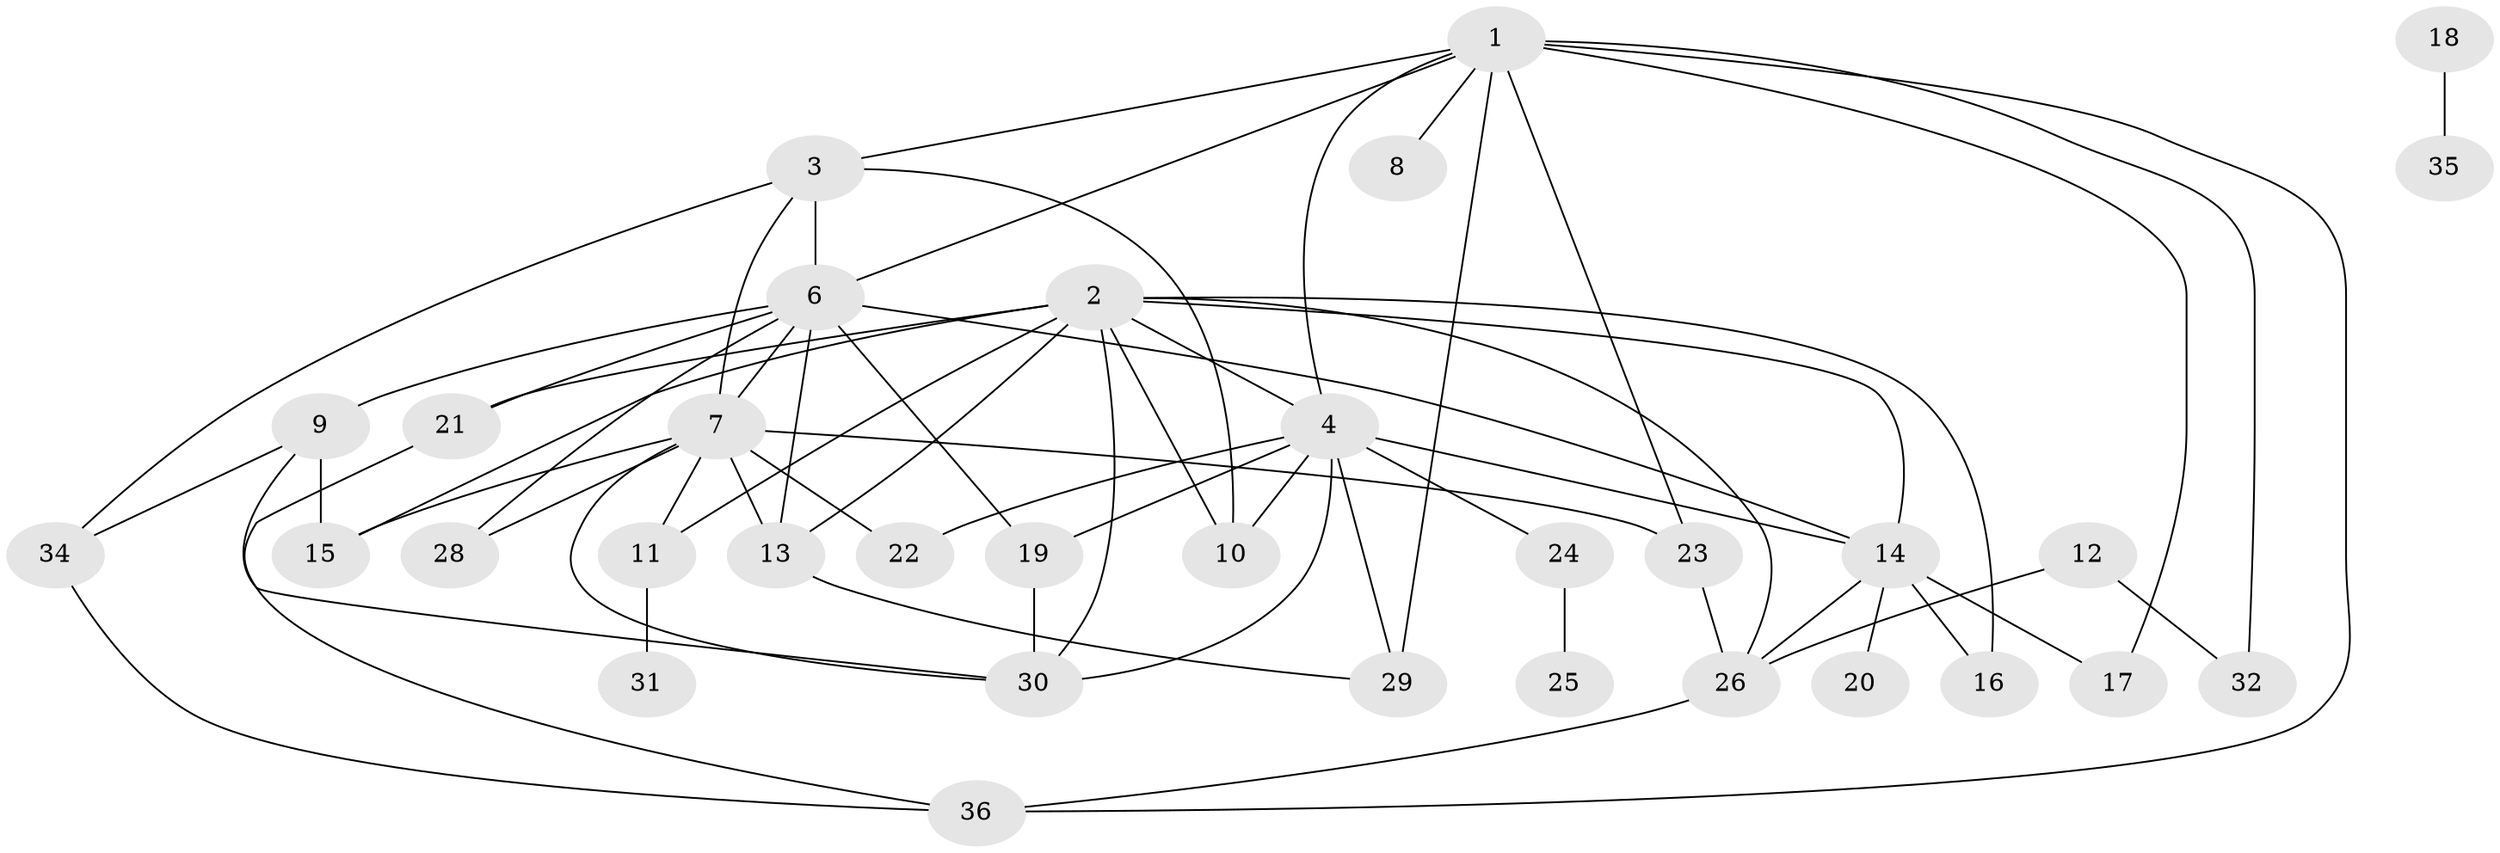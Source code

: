 // original degree distribution, {2: 0.29577464788732394, 4: 0.09859154929577464, 3: 0.2676056338028169, 6: 0.028169014084507043, 0: 0.04225352112676056, 5: 0.1267605633802817, 1: 0.09859154929577464, 7: 0.028169014084507043, 9: 0.014084507042253521}
// Generated by graph-tools (version 1.1) at 2025/33/03/09/25 02:33:25]
// undirected, 33 vertices, 62 edges
graph export_dot {
graph [start="1"]
  node [color=gray90,style=filled];
  1;
  2;
  3;
  4;
  6;
  7;
  8;
  9;
  10;
  11;
  12;
  13;
  14;
  15;
  16;
  17;
  18;
  19;
  20;
  21;
  22;
  23;
  24;
  25;
  26;
  28;
  29;
  30;
  31;
  32;
  34;
  35;
  36;
  1 -- 3 [weight=1.0];
  1 -- 4 [weight=1.0];
  1 -- 6 [weight=1.0];
  1 -- 8 [weight=1.0];
  1 -- 17 [weight=1.0];
  1 -- 23 [weight=1.0];
  1 -- 29 [weight=1.0];
  1 -- 32 [weight=1.0];
  1 -- 36 [weight=1.0];
  2 -- 4 [weight=1.0];
  2 -- 10 [weight=1.0];
  2 -- 11 [weight=1.0];
  2 -- 13 [weight=3.0];
  2 -- 14 [weight=1.0];
  2 -- 15 [weight=1.0];
  2 -- 16 [weight=2.0];
  2 -- 21 [weight=1.0];
  2 -- 26 [weight=1.0];
  2 -- 30 [weight=1.0];
  3 -- 6 [weight=1.0];
  3 -- 7 [weight=2.0];
  3 -- 10 [weight=2.0];
  3 -- 34 [weight=1.0];
  4 -- 10 [weight=1.0];
  4 -- 14 [weight=1.0];
  4 -- 19 [weight=2.0];
  4 -- 22 [weight=1.0];
  4 -- 24 [weight=1.0];
  4 -- 29 [weight=1.0];
  4 -- 30 [weight=1.0];
  6 -- 7 [weight=2.0];
  6 -- 9 [weight=1.0];
  6 -- 13 [weight=1.0];
  6 -- 14 [weight=1.0];
  6 -- 19 [weight=1.0];
  6 -- 21 [weight=1.0];
  6 -- 28 [weight=2.0];
  7 -- 11 [weight=1.0];
  7 -- 13 [weight=1.0];
  7 -- 15 [weight=1.0];
  7 -- 22 [weight=1.0];
  7 -- 23 [weight=1.0];
  7 -- 28 [weight=1.0];
  7 -- 30 [weight=1.0];
  9 -- 15 [weight=2.0];
  9 -- 30 [weight=1.0];
  9 -- 34 [weight=1.0];
  11 -- 31 [weight=1.0];
  12 -- 26 [weight=2.0];
  12 -- 32 [weight=1.0];
  13 -- 29 [weight=1.0];
  14 -- 16 [weight=1.0];
  14 -- 17 [weight=1.0];
  14 -- 20 [weight=1.0];
  14 -- 26 [weight=1.0];
  18 -- 35 [weight=1.0];
  19 -- 30 [weight=1.0];
  21 -- 36 [weight=1.0];
  23 -- 26 [weight=1.0];
  24 -- 25 [weight=1.0];
  26 -- 36 [weight=1.0];
  34 -- 36 [weight=1.0];
}
